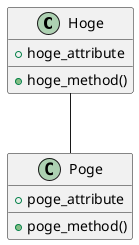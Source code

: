 @startuml ../img/
class Hoge {
    +hoge_attribute
    +hoge_method()
}
class Poge {
    +poge_attribute
    +poge_method()
}
Hoge -- Poge
@enduml
